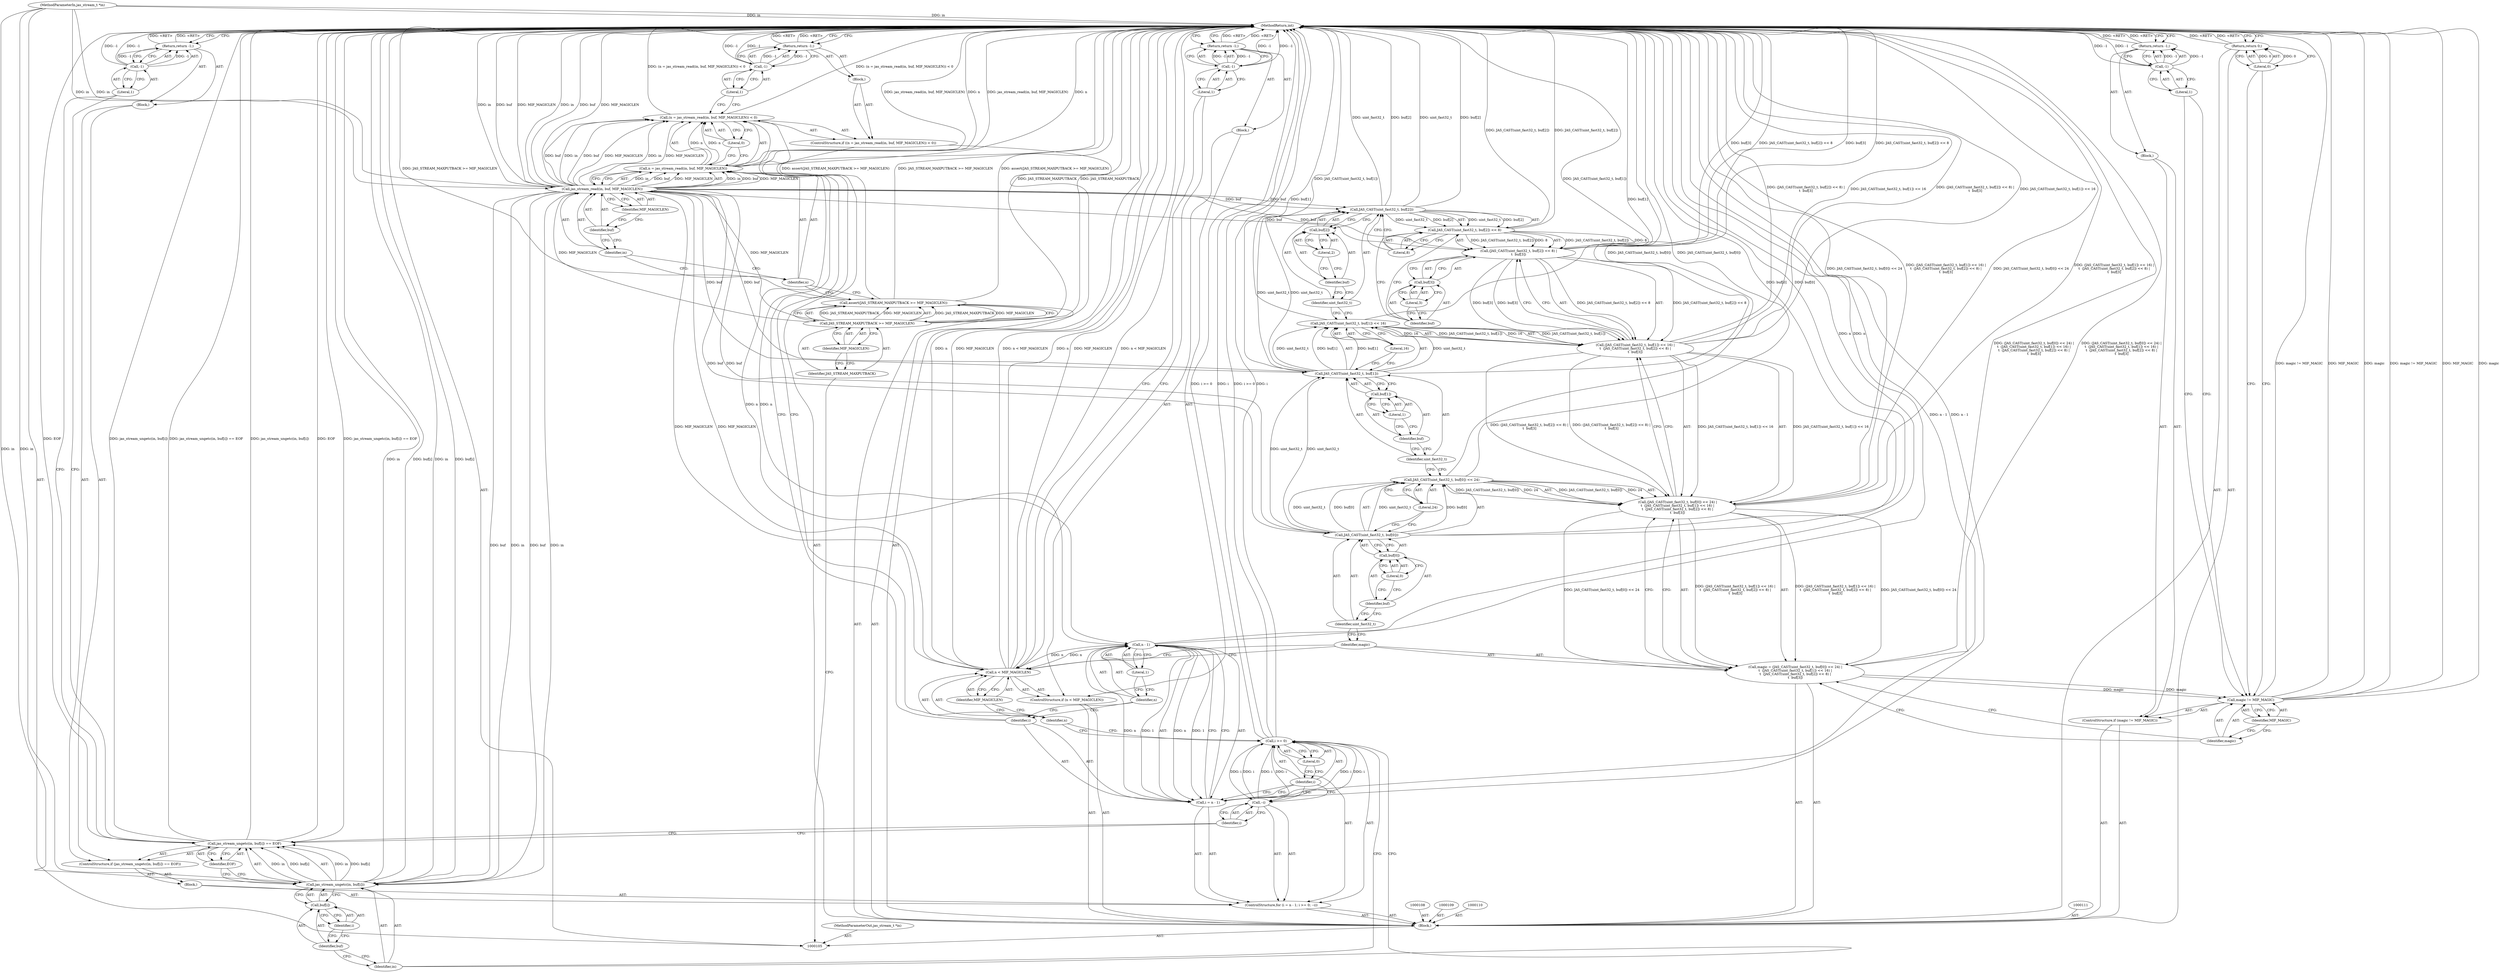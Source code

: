 digraph "0_jasper_d42b2388f7f8e0332c846675133acea151fc557a_43" {
"1000200" [label="(MethodReturn,int)"];
"1000106" [label="(MethodParameterIn,jas_stream_t *in)"];
"1000281" [label="(MethodParameterOut,jas_stream_t *in)"];
"1000116" [label="(ControlStructure,if ((n = jas_stream_read(in, buf, MIF_MAGICLEN)) < 0))"];
"1000120" [label="(Call,jas_stream_read(in, buf, MIF_MAGICLEN))"];
"1000121" [label="(Identifier,in)"];
"1000122" [label="(Identifier,buf)"];
"1000123" [label="(Identifier,MIF_MAGICLEN)"];
"1000117" [label="(Call,(n = jas_stream_read(in, buf, MIF_MAGICLEN)) < 0)"];
"1000124" [label="(Literal,0)"];
"1000125" [label="(Block,)"];
"1000118" [label="(Call,n = jas_stream_read(in, buf, MIF_MAGICLEN))"];
"1000119" [label="(Identifier,n)"];
"1000128" [label="(Literal,1)"];
"1000126" [label="(Return,return -1;)"];
"1000127" [label="(Call,-1)"];
"1000129" [label="(ControlStructure,for (i = n - 1; i >= 0; --i))"];
"1000132" [label="(Call,n - 1)"];
"1000133" [label="(Identifier,n)"];
"1000134" [label="(Literal,1)"];
"1000135" [label="(Call,i >= 0)"];
"1000136" [label="(Identifier,i)"];
"1000137" [label="(Literal,0)"];
"1000138" [label="(Call,--i)"];
"1000139" [label="(Identifier,i)"];
"1000140" [label="(Block,)"];
"1000130" [label="(Call,i = n - 1)"];
"1000131" [label="(Identifier,i)"];
"1000141" [label="(ControlStructure,if (jas_stream_ungetc(in, buf[i]) == EOF))"];
"1000144" [label="(Identifier,in)"];
"1000145" [label="(Call,buf[i])"];
"1000146" [label="(Identifier,buf)"];
"1000147" [label="(Identifier,i)"];
"1000148" [label="(Identifier,EOF)"];
"1000149" [label="(Block,)"];
"1000142" [label="(Call,jas_stream_ungetc(in, buf[i]) == EOF)"];
"1000143" [label="(Call,jas_stream_ungetc(in, buf[i]))"];
"1000107" [label="(Block,)"];
"1000151" [label="(Call,-1)"];
"1000152" [label="(Literal,1)"];
"1000150" [label="(Return,return -1;)"];
"1000153" [label="(ControlStructure,if (n < MIF_MAGICLEN))"];
"1000157" [label="(Block,)"];
"1000154" [label="(Call,n < MIF_MAGICLEN)"];
"1000155" [label="(Identifier,n)"];
"1000156" [label="(Identifier,MIF_MAGICLEN)"];
"1000160" [label="(Literal,1)"];
"1000158" [label="(Return,return -1;)"];
"1000159" [label="(Call,-1)"];
"1000161" [label="(Call,magic = (JAS_CAST(uint_fast32_t, buf[0]) << 24) |\n\t  (JAS_CAST(uint_fast32_t, buf[1]) << 16) |\n\t  (JAS_CAST(uint_fast32_t, buf[2]) << 8) |\n\t  buf[3])"];
"1000162" [label="(Identifier,magic)"];
"1000164" [label="(Call,JAS_CAST(uint_fast32_t, buf[0]) << 24)"];
"1000165" [label="(Call,JAS_CAST(uint_fast32_t, buf[0]))"];
"1000166" [label="(Identifier,uint_fast32_t)"];
"1000167" [label="(Call,buf[0])"];
"1000168" [label="(Identifier,buf)"];
"1000169" [label="(Literal,0)"];
"1000170" [label="(Literal,24)"];
"1000163" [label="(Call,(JAS_CAST(uint_fast32_t, buf[0]) << 24) |\n\t  (JAS_CAST(uint_fast32_t, buf[1]) << 16) |\n\t  (JAS_CAST(uint_fast32_t, buf[2]) << 8) |\n\t  buf[3])"];
"1000174" [label="(Identifier,uint_fast32_t)"];
"1000175" [label="(Call,buf[1])"];
"1000176" [label="(Identifier,buf)"];
"1000171" [label="(Call,(JAS_CAST(uint_fast32_t, buf[1]) << 16) |\n\t  (JAS_CAST(uint_fast32_t, buf[2]) << 8) |\n\t  buf[3])"];
"1000177" [label="(Literal,1)"];
"1000178" [label="(Literal,16)"];
"1000172" [label="(Call,JAS_CAST(uint_fast32_t, buf[1]) << 16)"];
"1000173" [label="(Call,JAS_CAST(uint_fast32_t, buf[1]))"];
"1000182" [label="(Identifier,uint_fast32_t)"];
"1000183" [label="(Call,buf[2])"];
"1000184" [label="(Identifier,buf)"];
"1000179" [label="(Call,(JAS_CAST(uint_fast32_t, buf[2]) << 8) |\n\t  buf[3])"];
"1000185" [label="(Literal,2)"];
"1000186" [label="(Literal,8)"];
"1000180" [label="(Call,JAS_CAST(uint_fast32_t, buf[2]) << 8)"];
"1000181" [label="(Call,JAS_CAST(uint_fast32_t, buf[2]))"];
"1000187" [label="(Call,buf[3])"];
"1000188" [label="(Identifier,buf)"];
"1000189" [label="(Literal,3)"];
"1000190" [label="(ControlStructure,if (magic != MIF_MAGIC))"];
"1000193" [label="(Identifier,MIF_MAGIC)"];
"1000194" [label="(Block,)"];
"1000191" [label="(Call,magic != MIF_MAGIC)"];
"1000192" [label="(Identifier,magic)"];
"1000197" [label="(Literal,1)"];
"1000195" [label="(Return,return -1;)"];
"1000196" [label="(Call,-1)"];
"1000198" [label="(Return,return 0;)"];
"1000199" [label="(Literal,0)"];
"1000112" [label="(Call,assert(JAS_STREAM_MAXPUTBACK >= MIF_MAGICLEN))"];
"1000115" [label="(Identifier,MIF_MAGICLEN)"];
"1000113" [label="(Call,JAS_STREAM_MAXPUTBACK >= MIF_MAGICLEN)"];
"1000114" [label="(Identifier,JAS_STREAM_MAXPUTBACK)"];
"1000200" -> "1000105"  [label="AST: "];
"1000200" -> "1000126"  [label="CFG: "];
"1000200" -> "1000150"  [label="CFG: "];
"1000200" -> "1000158"  [label="CFG: "];
"1000200" -> "1000195"  [label="CFG: "];
"1000200" -> "1000198"  [label="CFG: "];
"1000126" -> "1000200"  [label="DDG: <RET>"];
"1000198" -> "1000200"  [label="DDG: <RET>"];
"1000158" -> "1000200"  [label="DDG: <RET>"];
"1000151" -> "1000200"  [label="DDG: -1"];
"1000171" -> "1000200"  [label="DDG: (JAS_CAST(uint_fast32_t, buf[2]) << 8) |\n\t  buf[3]"];
"1000171" -> "1000200"  [label="DDG: JAS_CAST(uint_fast32_t, buf[1]) << 16"];
"1000113" -> "1000200"  [label="DDG: JAS_STREAM_MAXPUTBACK"];
"1000180" -> "1000200"  [label="DDG: JAS_CAST(uint_fast32_t, buf[2])"];
"1000142" -> "1000200"  [label="DDG: EOF"];
"1000142" -> "1000200"  [label="DDG: jas_stream_ungetc(in, buf[i]) == EOF"];
"1000142" -> "1000200"  [label="DDG: jas_stream_ungetc(in, buf[i])"];
"1000127" -> "1000200"  [label="DDG: -1"];
"1000154" -> "1000200"  [label="DDG: n < MIF_MAGICLEN"];
"1000154" -> "1000200"  [label="DDG: n"];
"1000154" -> "1000200"  [label="DDG: MIF_MAGICLEN"];
"1000118" -> "1000200"  [label="DDG: n"];
"1000118" -> "1000200"  [label="DDG: jas_stream_read(in, buf, MIF_MAGICLEN)"];
"1000164" -> "1000200"  [label="DDG: JAS_CAST(uint_fast32_t, buf[0])"];
"1000181" -> "1000200"  [label="DDG: uint_fast32_t"];
"1000181" -> "1000200"  [label="DDG: buf[2]"];
"1000159" -> "1000200"  [label="DDG: -1"];
"1000117" -> "1000200"  [label="DDG: (n = jas_stream_read(in, buf, MIF_MAGICLEN)) < 0"];
"1000163" -> "1000200"  [label="DDG: JAS_CAST(uint_fast32_t, buf[0]) << 24"];
"1000163" -> "1000200"  [label="DDG: (JAS_CAST(uint_fast32_t, buf[1]) << 16) |\n\t  (JAS_CAST(uint_fast32_t, buf[2]) << 8) |\n\t  buf[3]"];
"1000179" -> "1000200"  [label="DDG: buf[3]"];
"1000179" -> "1000200"  [label="DDG: JAS_CAST(uint_fast32_t, buf[2]) << 8"];
"1000120" -> "1000200"  [label="DDG: MIF_MAGICLEN"];
"1000120" -> "1000200"  [label="DDG: in"];
"1000120" -> "1000200"  [label="DDG: buf"];
"1000130" -> "1000200"  [label="DDG: n - 1"];
"1000143" -> "1000200"  [label="DDG: in"];
"1000143" -> "1000200"  [label="DDG: buf[i]"];
"1000165" -> "1000200"  [label="DDG: buf[0]"];
"1000191" -> "1000200"  [label="DDG: magic != MIF_MAGIC"];
"1000191" -> "1000200"  [label="DDG: MIF_MAGIC"];
"1000191" -> "1000200"  [label="DDG: magic"];
"1000132" -> "1000200"  [label="DDG: n"];
"1000112" -> "1000200"  [label="DDG: assert(JAS_STREAM_MAXPUTBACK >= MIF_MAGICLEN)"];
"1000112" -> "1000200"  [label="DDG: JAS_STREAM_MAXPUTBACK >= MIF_MAGICLEN"];
"1000135" -> "1000200"  [label="DDG: i >= 0"];
"1000135" -> "1000200"  [label="DDG: i"];
"1000172" -> "1000200"  [label="DDG: JAS_CAST(uint_fast32_t, buf[1])"];
"1000161" -> "1000200"  [label="DDG: (JAS_CAST(uint_fast32_t, buf[0]) << 24) |\n\t  (JAS_CAST(uint_fast32_t, buf[1]) << 16) |\n\t  (JAS_CAST(uint_fast32_t, buf[2]) << 8) |\n\t  buf[3]"];
"1000196" -> "1000200"  [label="DDG: -1"];
"1000106" -> "1000200"  [label="DDG: in"];
"1000173" -> "1000200"  [label="DDG: buf[1]"];
"1000195" -> "1000200"  [label="DDG: <RET>"];
"1000150" -> "1000200"  [label="DDG: <RET>"];
"1000106" -> "1000105"  [label="AST: "];
"1000106" -> "1000200"  [label="DDG: in"];
"1000106" -> "1000120"  [label="DDG: in"];
"1000106" -> "1000143"  [label="DDG: in"];
"1000281" -> "1000105"  [label="AST: "];
"1000116" -> "1000107"  [label="AST: "];
"1000117" -> "1000116"  [label="AST: "];
"1000125" -> "1000116"  [label="AST: "];
"1000120" -> "1000118"  [label="AST: "];
"1000120" -> "1000123"  [label="CFG: "];
"1000121" -> "1000120"  [label="AST: "];
"1000122" -> "1000120"  [label="AST: "];
"1000123" -> "1000120"  [label="AST: "];
"1000118" -> "1000120"  [label="CFG: "];
"1000120" -> "1000200"  [label="DDG: MIF_MAGICLEN"];
"1000120" -> "1000200"  [label="DDG: in"];
"1000120" -> "1000200"  [label="DDG: buf"];
"1000120" -> "1000117"  [label="DDG: in"];
"1000120" -> "1000117"  [label="DDG: buf"];
"1000120" -> "1000117"  [label="DDG: MIF_MAGICLEN"];
"1000120" -> "1000118"  [label="DDG: in"];
"1000120" -> "1000118"  [label="DDG: buf"];
"1000120" -> "1000118"  [label="DDG: MIF_MAGICLEN"];
"1000106" -> "1000120"  [label="DDG: in"];
"1000113" -> "1000120"  [label="DDG: MIF_MAGICLEN"];
"1000120" -> "1000143"  [label="DDG: in"];
"1000120" -> "1000143"  [label="DDG: buf"];
"1000120" -> "1000154"  [label="DDG: MIF_MAGICLEN"];
"1000120" -> "1000165"  [label="DDG: buf"];
"1000120" -> "1000173"  [label="DDG: buf"];
"1000120" -> "1000181"  [label="DDG: buf"];
"1000120" -> "1000179"  [label="DDG: buf"];
"1000121" -> "1000120"  [label="AST: "];
"1000121" -> "1000119"  [label="CFG: "];
"1000122" -> "1000121"  [label="CFG: "];
"1000122" -> "1000120"  [label="AST: "];
"1000122" -> "1000121"  [label="CFG: "];
"1000123" -> "1000122"  [label="CFG: "];
"1000123" -> "1000120"  [label="AST: "];
"1000123" -> "1000122"  [label="CFG: "];
"1000120" -> "1000123"  [label="CFG: "];
"1000117" -> "1000116"  [label="AST: "];
"1000117" -> "1000124"  [label="CFG: "];
"1000118" -> "1000117"  [label="AST: "];
"1000124" -> "1000117"  [label="AST: "];
"1000128" -> "1000117"  [label="CFG: "];
"1000131" -> "1000117"  [label="CFG: "];
"1000117" -> "1000200"  [label="DDG: (n = jas_stream_read(in, buf, MIF_MAGICLEN)) < 0"];
"1000118" -> "1000117"  [label="DDG: n"];
"1000120" -> "1000117"  [label="DDG: in"];
"1000120" -> "1000117"  [label="DDG: buf"];
"1000120" -> "1000117"  [label="DDG: MIF_MAGICLEN"];
"1000124" -> "1000117"  [label="AST: "];
"1000124" -> "1000118"  [label="CFG: "];
"1000117" -> "1000124"  [label="CFG: "];
"1000125" -> "1000116"  [label="AST: "];
"1000126" -> "1000125"  [label="AST: "];
"1000118" -> "1000117"  [label="AST: "];
"1000118" -> "1000120"  [label="CFG: "];
"1000119" -> "1000118"  [label="AST: "];
"1000120" -> "1000118"  [label="AST: "];
"1000124" -> "1000118"  [label="CFG: "];
"1000118" -> "1000200"  [label="DDG: n"];
"1000118" -> "1000200"  [label="DDG: jas_stream_read(in, buf, MIF_MAGICLEN)"];
"1000118" -> "1000117"  [label="DDG: n"];
"1000120" -> "1000118"  [label="DDG: in"];
"1000120" -> "1000118"  [label="DDG: buf"];
"1000120" -> "1000118"  [label="DDG: MIF_MAGICLEN"];
"1000118" -> "1000132"  [label="DDG: n"];
"1000119" -> "1000118"  [label="AST: "];
"1000119" -> "1000112"  [label="CFG: "];
"1000121" -> "1000119"  [label="CFG: "];
"1000128" -> "1000127"  [label="AST: "];
"1000128" -> "1000117"  [label="CFG: "];
"1000127" -> "1000128"  [label="CFG: "];
"1000126" -> "1000125"  [label="AST: "];
"1000126" -> "1000127"  [label="CFG: "];
"1000127" -> "1000126"  [label="AST: "];
"1000200" -> "1000126"  [label="CFG: "];
"1000126" -> "1000200"  [label="DDG: <RET>"];
"1000127" -> "1000126"  [label="DDG: -1"];
"1000127" -> "1000126"  [label="AST: "];
"1000127" -> "1000128"  [label="CFG: "];
"1000128" -> "1000127"  [label="AST: "];
"1000126" -> "1000127"  [label="CFG: "];
"1000127" -> "1000200"  [label="DDG: -1"];
"1000127" -> "1000126"  [label="DDG: -1"];
"1000129" -> "1000107"  [label="AST: "];
"1000130" -> "1000129"  [label="AST: "];
"1000135" -> "1000129"  [label="AST: "];
"1000138" -> "1000129"  [label="AST: "];
"1000140" -> "1000129"  [label="AST: "];
"1000132" -> "1000130"  [label="AST: "];
"1000132" -> "1000134"  [label="CFG: "];
"1000133" -> "1000132"  [label="AST: "];
"1000134" -> "1000132"  [label="AST: "];
"1000130" -> "1000132"  [label="CFG: "];
"1000132" -> "1000200"  [label="DDG: n"];
"1000132" -> "1000130"  [label="DDG: n"];
"1000132" -> "1000130"  [label="DDG: 1"];
"1000118" -> "1000132"  [label="DDG: n"];
"1000132" -> "1000154"  [label="DDG: n"];
"1000133" -> "1000132"  [label="AST: "];
"1000133" -> "1000131"  [label="CFG: "];
"1000134" -> "1000133"  [label="CFG: "];
"1000134" -> "1000132"  [label="AST: "];
"1000134" -> "1000133"  [label="CFG: "];
"1000132" -> "1000134"  [label="CFG: "];
"1000135" -> "1000129"  [label="AST: "];
"1000135" -> "1000137"  [label="CFG: "];
"1000136" -> "1000135"  [label="AST: "];
"1000137" -> "1000135"  [label="AST: "];
"1000144" -> "1000135"  [label="CFG: "];
"1000155" -> "1000135"  [label="CFG: "];
"1000135" -> "1000200"  [label="DDG: i >= 0"];
"1000135" -> "1000200"  [label="DDG: i"];
"1000138" -> "1000135"  [label="DDG: i"];
"1000130" -> "1000135"  [label="DDG: i"];
"1000135" -> "1000138"  [label="DDG: i"];
"1000136" -> "1000135"  [label="AST: "];
"1000136" -> "1000130"  [label="CFG: "];
"1000136" -> "1000138"  [label="CFG: "];
"1000137" -> "1000136"  [label="CFG: "];
"1000137" -> "1000135"  [label="AST: "];
"1000137" -> "1000136"  [label="CFG: "];
"1000135" -> "1000137"  [label="CFG: "];
"1000138" -> "1000129"  [label="AST: "];
"1000138" -> "1000139"  [label="CFG: "];
"1000139" -> "1000138"  [label="AST: "];
"1000136" -> "1000138"  [label="CFG: "];
"1000138" -> "1000135"  [label="DDG: i"];
"1000135" -> "1000138"  [label="DDG: i"];
"1000139" -> "1000138"  [label="AST: "];
"1000139" -> "1000142"  [label="CFG: "];
"1000138" -> "1000139"  [label="CFG: "];
"1000140" -> "1000129"  [label="AST: "];
"1000141" -> "1000140"  [label="AST: "];
"1000130" -> "1000129"  [label="AST: "];
"1000130" -> "1000132"  [label="CFG: "];
"1000131" -> "1000130"  [label="AST: "];
"1000132" -> "1000130"  [label="AST: "];
"1000136" -> "1000130"  [label="CFG: "];
"1000130" -> "1000200"  [label="DDG: n - 1"];
"1000132" -> "1000130"  [label="DDG: n"];
"1000132" -> "1000130"  [label="DDG: 1"];
"1000130" -> "1000135"  [label="DDG: i"];
"1000131" -> "1000130"  [label="AST: "];
"1000131" -> "1000117"  [label="CFG: "];
"1000133" -> "1000131"  [label="CFG: "];
"1000141" -> "1000140"  [label="AST: "];
"1000142" -> "1000141"  [label="AST: "];
"1000149" -> "1000141"  [label="AST: "];
"1000144" -> "1000143"  [label="AST: "];
"1000144" -> "1000135"  [label="CFG: "];
"1000146" -> "1000144"  [label="CFG: "];
"1000145" -> "1000143"  [label="AST: "];
"1000145" -> "1000147"  [label="CFG: "];
"1000146" -> "1000145"  [label="AST: "];
"1000147" -> "1000145"  [label="AST: "];
"1000143" -> "1000145"  [label="CFG: "];
"1000146" -> "1000145"  [label="AST: "];
"1000146" -> "1000144"  [label="CFG: "];
"1000147" -> "1000146"  [label="CFG: "];
"1000147" -> "1000145"  [label="AST: "];
"1000147" -> "1000146"  [label="CFG: "];
"1000145" -> "1000147"  [label="CFG: "];
"1000148" -> "1000142"  [label="AST: "];
"1000148" -> "1000143"  [label="CFG: "];
"1000142" -> "1000148"  [label="CFG: "];
"1000149" -> "1000141"  [label="AST: "];
"1000150" -> "1000149"  [label="AST: "];
"1000142" -> "1000141"  [label="AST: "];
"1000142" -> "1000148"  [label="CFG: "];
"1000143" -> "1000142"  [label="AST: "];
"1000148" -> "1000142"  [label="AST: "];
"1000152" -> "1000142"  [label="CFG: "];
"1000139" -> "1000142"  [label="CFG: "];
"1000142" -> "1000200"  [label="DDG: EOF"];
"1000142" -> "1000200"  [label="DDG: jas_stream_ungetc(in, buf[i]) == EOF"];
"1000142" -> "1000200"  [label="DDG: jas_stream_ungetc(in, buf[i])"];
"1000143" -> "1000142"  [label="DDG: in"];
"1000143" -> "1000142"  [label="DDG: buf[i]"];
"1000143" -> "1000142"  [label="AST: "];
"1000143" -> "1000145"  [label="CFG: "];
"1000144" -> "1000143"  [label="AST: "];
"1000145" -> "1000143"  [label="AST: "];
"1000148" -> "1000143"  [label="CFG: "];
"1000143" -> "1000200"  [label="DDG: in"];
"1000143" -> "1000200"  [label="DDG: buf[i]"];
"1000143" -> "1000142"  [label="DDG: in"];
"1000143" -> "1000142"  [label="DDG: buf[i]"];
"1000120" -> "1000143"  [label="DDG: in"];
"1000120" -> "1000143"  [label="DDG: buf"];
"1000106" -> "1000143"  [label="DDG: in"];
"1000107" -> "1000105"  [label="AST: "];
"1000108" -> "1000107"  [label="AST: "];
"1000109" -> "1000107"  [label="AST: "];
"1000110" -> "1000107"  [label="AST: "];
"1000111" -> "1000107"  [label="AST: "];
"1000112" -> "1000107"  [label="AST: "];
"1000116" -> "1000107"  [label="AST: "];
"1000129" -> "1000107"  [label="AST: "];
"1000153" -> "1000107"  [label="AST: "];
"1000161" -> "1000107"  [label="AST: "];
"1000190" -> "1000107"  [label="AST: "];
"1000198" -> "1000107"  [label="AST: "];
"1000151" -> "1000150"  [label="AST: "];
"1000151" -> "1000152"  [label="CFG: "];
"1000152" -> "1000151"  [label="AST: "];
"1000150" -> "1000151"  [label="CFG: "];
"1000151" -> "1000200"  [label="DDG: -1"];
"1000151" -> "1000150"  [label="DDG: -1"];
"1000152" -> "1000151"  [label="AST: "];
"1000152" -> "1000142"  [label="CFG: "];
"1000151" -> "1000152"  [label="CFG: "];
"1000150" -> "1000149"  [label="AST: "];
"1000150" -> "1000151"  [label="CFG: "];
"1000151" -> "1000150"  [label="AST: "];
"1000200" -> "1000150"  [label="CFG: "];
"1000150" -> "1000200"  [label="DDG: <RET>"];
"1000151" -> "1000150"  [label="DDG: -1"];
"1000153" -> "1000107"  [label="AST: "];
"1000154" -> "1000153"  [label="AST: "];
"1000157" -> "1000153"  [label="AST: "];
"1000157" -> "1000153"  [label="AST: "];
"1000158" -> "1000157"  [label="AST: "];
"1000154" -> "1000153"  [label="AST: "];
"1000154" -> "1000156"  [label="CFG: "];
"1000155" -> "1000154"  [label="AST: "];
"1000156" -> "1000154"  [label="AST: "];
"1000160" -> "1000154"  [label="CFG: "];
"1000162" -> "1000154"  [label="CFG: "];
"1000154" -> "1000200"  [label="DDG: n < MIF_MAGICLEN"];
"1000154" -> "1000200"  [label="DDG: n"];
"1000154" -> "1000200"  [label="DDG: MIF_MAGICLEN"];
"1000132" -> "1000154"  [label="DDG: n"];
"1000120" -> "1000154"  [label="DDG: MIF_MAGICLEN"];
"1000155" -> "1000154"  [label="AST: "];
"1000155" -> "1000135"  [label="CFG: "];
"1000156" -> "1000155"  [label="CFG: "];
"1000156" -> "1000154"  [label="AST: "];
"1000156" -> "1000155"  [label="CFG: "];
"1000154" -> "1000156"  [label="CFG: "];
"1000160" -> "1000159"  [label="AST: "];
"1000160" -> "1000154"  [label="CFG: "];
"1000159" -> "1000160"  [label="CFG: "];
"1000158" -> "1000157"  [label="AST: "];
"1000158" -> "1000159"  [label="CFG: "];
"1000159" -> "1000158"  [label="AST: "];
"1000200" -> "1000158"  [label="CFG: "];
"1000158" -> "1000200"  [label="DDG: <RET>"];
"1000159" -> "1000158"  [label="DDG: -1"];
"1000159" -> "1000158"  [label="AST: "];
"1000159" -> "1000160"  [label="CFG: "];
"1000160" -> "1000159"  [label="AST: "];
"1000158" -> "1000159"  [label="CFG: "];
"1000159" -> "1000200"  [label="DDG: -1"];
"1000159" -> "1000158"  [label="DDG: -1"];
"1000161" -> "1000107"  [label="AST: "];
"1000161" -> "1000163"  [label="CFG: "];
"1000162" -> "1000161"  [label="AST: "];
"1000163" -> "1000161"  [label="AST: "];
"1000192" -> "1000161"  [label="CFG: "];
"1000161" -> "1000200"  [label="DDG: (JAS_CAST(uint_fast32_t, buf[0]) << 24) |\n\t  (JAS_CAST(uint_fast32_t, buf[1]) << 16) |\n\t  (JAS_CAST(uint_fast32_t, buf[2]) << 8) |\n\t  buf[3]"];
"1000163" -> "1000161"  [label="DDG: JAS_CAST(uint_fast32_t, buf[0]) << 24"];
"1000163" -> "1000161"  [label="DDG: (JAS_CAST(uint_fast32_t, buf[1]) << 16) |\n\t  (JAS_CAST(uint_fast32_t, buf[2]) << 8) |\n\t  buf[3]"];
"1000161" -> "1000191"  [label="DDG: magic"];
"1000162" -> "1000161"  [label="AST: "];
"1000162" -> "1000154"  [label="CFG: "];
"1000166" -> "1000162"  [label="CFG: "];
"1000164" -> "1000163"  [label="AST: "];
"1000164" -> "1000170"  [label="CFG: "];
"1000165" -> "1000164"  [label="AST: "];
"1000170" -> "1000164"  [label="AST: "];
"1000174" -> "1000164"  [label="CFG: "];
"1000164" -> "1000200"  [label="DDG: JAS_CAST(uint_fast32_t, buf[0])"];
"1000164" -> "1000163"  [label="DDG: JAS_CAST(uint_fast32_t, buf[0])"];
"1000164" -> "1000163"  [label="DDG: 24"];
"1000165" -> "1000164"  [label="DDG: uint_fast32_t"];
"1000165" -> "1000164"  [label="DDG: buf[0]"];
"1000165" -> "1000164"  [label="AST: "];
"1000165" -> "1000167"  [label="CFG: "];
"1000166" -> "1000165"  [label="AST: "];
"1000167" -> "1000165"  [label="AST: "];
"1000170" -> "1000165"  [label="CFG: "];
"1000165" -> "1000200"  [label="DDG: buf[0]"];
"1000165" -> "1000164"  [label="DDG: uint_fast32_t"];
"1000165" -> "1000164"  [label="DDG: buf[0]"];
"1000120" -> "1000165"  [label="DDG: buf"];
"1000165" -> "1000173"  [label="DDG: uint_fast32_t"];
"1000166" -> "1000165"  [label="AST: "];
"1000166" -> "1000162"  [label="CFG: "];
"1000168" -> "1000166"  [label="CFG: "];
"1000167" -> "1000165"  [label="AST: "];
"1000167" -> "1000169"  [label="CFG: "];
"1000168" -> "1000167"  [label="AST: "];
"1000169" -> "1000167"  [label="AST: "];
"1000165" -> "1000167"  [label="CFG: "];
"1000168" -> "1000167"  [label="AST: "];
"1000168" -> "1000166"  [label="CFG: "];
"1000169" -> "1000168"  [label="CFG: "];
"1000169" -> "1000167"  [label="AST: "];
"1000169" -> "1000168"  [label="CFG: "];
"1000167" -> "1000169"  [label="CFG: "];
"1000170" -> "1000164"  [label="AST: "];
"1000170" -> "1000165"  [label="CFG: "];
"1000164" -> "1000170"  [label="CFG: "];
"1000163" -> "1000161"  [label="AST: "];
"1000163" -> "1000171"  [label="CFG: "];
"1000164" -> "1000163"  [label="AST: "];
"1000171" -> "1000163"  [label="AST: "];
"1000161" -> "1000163"  [label="CFG: "];
"1000163" -> "1000200"  [label="DDG: JAS_CAST(uint_fast32_t, buf[0]) << 24"];
"1000163" -> "1000200"  [label="DDG: (JAS_CAST(uint_fast32_t, buf[1]) << 16) |\n\t  (JAS_CAST(uint_fast32_t, buf[2]) << 8) |\n\t  buf[3]"];
"1000163" -> "1000161"  [label="DDG: JAS_CAST(uint_fast32_t, buf[0]) << 24"];
"1000163" -> "1000161"  [label="DDG: (JAS_CAST(uint_fast32_t, buf[1]) << 16) |\n\t  (JAS_CAST(uint_fast32_t, buf[2]) << 8) |\n\t  buf[3]"];
"1000164" -> "1000163"  [label="DDG: JAS_CAST(uint_fast32_t, buf[0])"];
"1000164" -> "1000163"  [label="DDG: 24"];
"1000171" -> "1000163"  [label="DDG: JAS_CAST(uint_fast32_t, buf[1]) << 16"];
"1000171" -> "1000163"  [label="DDG: (JAS_CAST(uint_fast32_t, buf[2]) << 8) |\n\t  buf[3]"];
"1000174" -> "1000173"  [label="AST: "];
"1000174" -> "1000164"  [label="CFG: "];
"1000176" -> "1000174"  [label="CFG: "];
"1000175" -> "1000173"  [label="AST: "];
"1000175" -> "1000177"  [label="CFG: "];
"1000176" -> "1000175"  [label="AST: "];
"1000177" -> "1000175"  [label="AST: "];
"1000173" -> "1000175"  [label="CFG: "];
"1000176" -> "1000175"  [label="AST: "];
"1000176" -> "1000174"  [label="CFG: "];
"1000177" -> "1000176"  [label="CFG: "];
"1000171" -> "1000163"  [label="AST: "];
"1000171" -> "1000179"  [label="CFG: "];
"1000172" -> "1000171"  [label="AST: "];
"1000179" -> "1000171"  [label="AST: "];
"1000163" -> "1000171"  [label="CFG: "];
"1000171" -> "1000200"  [label="DDG: (JAS_CAST(uint_fast32_t, buf[2]) << 8) |\n\t  buf[3]"];
"1000171" -> "1000200"  [label="DDG: JAS_CAST(uint_fast32_t, buf[1]) << 16"];
"1000171" -> "1000163"  [label="DDG: JAS_CAST(uint_fast32_t, buf[1]) << 16"];
"1000171" -> "1000163"  [label="DDG: (JAS_CAST(uint_fast32_t, buf[2]) << 8) |\n\t  buf[3]"];
"1000172" -> "1000171"  [label="DDG: JAS_CAST(uint_fast32_t, buf[1])"];
"1000172" -> "1000171"  [label="DDG: 16"];
"1000179" -> "1000171"  [label="DDG: JAS_CAST(uint_fast32_t, buf[2]) << 8"];
"1000179" -> "1000171"  [label="DDG: buf[3]"];
"1000177" -> "1000175"  [label="AST: "];
"1000177" -> "1000176"  [label="CFG: "];
"1000175" -> "1000177"  [label="CFG: "];
"1000178" -> "1000172"  [label="AST: "];
"1000178" -> "1000173"  [label="CFG: "];
"1000172" -> "1000178"  [label="CFG: "];
"1000172" -> "1000171"  [label="AST: "];
"1000172" -> "1000178"  [label="CFG: "];
"1000173" -> "1000172"  [label="AST: "];
"1000178" -> "1000172"  [label="AST: "];
"1000182" -> "1000172"  [label="CFG: "];
"1000172" -> "1000200"  [label="DDG: JAS_CAST(uint_fast32_t, buf[1])"];
"1000172" -> "1000171"  [label="DDG: JAS_CAST(uint_fast32_t, buf[1])"];
"1000172" -> "1000171"  [label="DDG: 16"];
"1000173" -> "1000172"  [label="DDG: uint_fast32_t"];
"1000173" -> "1000172"  [label="DDG: buf[1]"];
"1000173" -> "1000172"  [label="AST: "];
"1000173" -> "1000175"  [label="CFG: "];
"1000174" -> "1000173"  [label="AST: "];
"1000175" -> "1000173"  [label="AST: "];
"1000178" -> "1000173"  [label="CFG: "];
"1000173" -> "1000200"  [label="DDG: buf[1]"];
"1000173" -> "1000172"  [label="DDG: uint_fast32_t"];
"1000173" -> "1000172"  [label="DDG: buf[1]"];
"1000165" -> "1000173"  [label="DDG: uint_fast32_t"];
"1000120" -> "1000173"  [label="DDG: buf"];
"1000173" -> "1000181"  [label="DDG: uint_fast32_t"];
"1000182" -> "1000181"  [label="AST: "];
"1000182" -> "1000172"  [label="CFG: "];
"1000184" -> "1000182"  [label="CFG: "];
"1000183" -> "1000181"  [label="AST: "];
"1000183" -> "1000185"  [label="CFG: "];
"1000184" -> "1000183"  [label="AST: "];
"1000185" -> "1000183"  [label="AST: "];
"1000181" -> "1000183"  [label="CFG: "];
"1000184" -> "1000183"  [label="AST: "];
"1000184" -> "1000182"  [label="CFG: "];
"1000185" -> "1000184"  [label="CFG: "];
"1000179" -> "1000171"  [label="AST: "];
"1000179" -> "1000187"  [label="CFG: "];
"1000180" -> "1000179"  [label="AST: "];
"1000187" -> "1000179"  [label="AST: "];
"1000171" -> "1000179"  [label="CFG: "];
"1000179" -> "1000200"  [label="DDG: buf[3]"];
"1000179" -> "1000200"  [label="DDG: JAS_CAST(uint_fast32_t, buf[2]) << 8"];
"1000179" -> "1000171"  [label="DDG: JAS_CAST(uint_fast32_t, buf[2]) << 8"];
"1000179" -> "1000171"  [label="DDG: buf[3]"];
"1000180" -> "1000179"  [label="DDG: JAS_CAST(uint_fast32_t, buf[2])"];
"1000180" -> "1000179"  [label="DDG: 8"];
"1000120" -> "1000179"  [label="DDG: buf"];
"1000185" -> "1000183"  [label="AST: "];
"1000185" -> "1000184"  [label="CFG: "];
"1000183" -> "1000185"  [label="CFG: "];
"1000186" -> "1000180"  [label="AST: "];
"1000186" -> "1000181"  [label="CFG: "];
"1000180" -> "1000186"  [label="CFG: "];
"1000180" -> "1000179"  [label="AST: "];
"1000180" -> "1000186"  [label="CFG: "];
"1000181" -> "1000180"  [label="AST: "];
"1000186" -> "1000180"  [label="AST: "];
"1000188" -> "1000180"  [label="CFG: "];
"1000180" -> "1000200"  [label="DDG: JAS_CAST(uint_fast32_t, buf[2])"];
"1000180" -> "1000179"  [label="DDG: JAS_CAST(uint_fast32_t, buf[2])"];
"1000180" -> "1000179"  [label="DDG: 8"];
"1000181" -> "1000180"  [label="DDG: uint_fast32_t"];
"1000181" -> "1000180"  [label="DDG: buf[2]"];
"1000181" -> "1000180"  [label="AST: "];
"1000181" -> "1000183"  [label="CFG: "];
"1000182" -> "1000181"  [label="AST: "];
"1000183" -> "1000181"  [label="AST: "];
"1000186" -> "1000181"  [label="CFG: "];
"1000181" -> "1000200"  [label="DDG: uint_fast32_t"];
"1000181" -> "1000200"  [label="DDG: buf[2]"];
"1000181" -> "1000180"  [label="DDG: uint_fast32_t"];
"1000181" -> "1000180"  [label="DDG: buf[2]"];
"1000173" -> "1000181"  [label="DDG: uint_fast32_t"];
"1000120" -> "1000181"  [label="DDG: buf"];
"1000187" -> "1000179"  [label="AST: "];
"1000187" -> "1000189"  [label="CFG: "];
"1000188" -> "1000187"  [label="AST: "];
"1000189" -> "1000187"  [label="AST: "];
"1000179" -> "1000187"  [label="CFG: "];
"1000188" -> "1000187"  [label="AST: "];
"1000188" -> "1000180"  [label="CFG: "];
"1000189" -> "1000188"  [label="CFG: "];
"1000189" -> "1000187"  [label="AST: "];
"1000189" -> "1000188"  [label="CFG: "];
"1000187" -> "1000189"  [label="CFG: "];
"1000190" -> "1000107"  [label="AST: "];
"1000191" -> "1000190"  [label="AST: "];
"1000194" -> "1000190"  [label="AST: "];
"1000193" -> "1000191"  [label="AST: "];
"1000193" -> "1000192"  [label="CFG: "];
"1000191" -> "1000193"  [label="CFG: "];
"1000194" -> "1000190"  [label="AST: "];
"1000195" -> "1000194"  [label="AST: "];
"1000191" -> "1000190"  [label="AST: "];
"1000191" -> "1000193"  [label="CFG: "];
"1000192" -> "1000191"  [label="AST: "];
"1000193" -> "1000191"  [label="AST: "];
"1000197" -> "1000191"  [label="CFG: "];
"1000199" -> "1000191"  [label="CFG: "];
"1000191" -> "1000200"  [label="DDG: magic != MIF_MAGIC"];
"1000191" -> "1000200"  [label="DDG: MIF_MAGIC"];
"1000191" -> "1000200"  [label="DDG: magic"];
"1000161" -> "1000191"  [label="DDG: magic"];
"1000192" -> "1000191"  [label="AST: "];
"1000192" -> "1000161"  [label="CFG: "];
"1000193" -> "1000192"  [label="CFG: "];
"1000197" -> "1000196"  [label="AST: "];
"1000197" -> "1000191"  [label="CFG: "];
"1000196" -> "1000197"  [label="CFG: "];
"1000195" -> "1000194"  [label="AST: "];
"1000195" -> "1000196"  [label="CFG: "];
"1000196" -> "1000195"  [label="AST: "];
"1000200" -> "1000195"  [label="CFG: "];
"1000195" -> "1000200"  [label="DDG: <RET>"];
"1000196" -> "1000195"  [label="DDG: -1"];
"1000196" -> "1000195"  [label="AST: "];
"1000196" -> "1000197"  [label="CFG: "];
"1000197" -> "1000196"  [label="AST: "];
"1000195" -> "1000196"  [label="CFG: "];
"1000196" -> "1000200"  [label="DDG: -1"];
"1000196" -> "1000195"  [label="DDG: -1"];
"1000198" -> "1000107"  [label="AST: "];
"1000198" -> "1000199"  [label="CFG: "];
"1000199" -> "1000198"  [label="AST: "];
"1000200" -> "1000198"  [label="CFG: "];
"1000198" -> "1000200"  [label="DDG: <RET>"];
"1000199" -> "1000198"  [label="DDG: 0"];
"1000199" -> "1000198"  [label="AST: "];
"1000199" -> "1000191"  [label="CFG: "];
"1000198" -> "1000199"  [label="CFG: "];
"1000199" -> "1000198"  [label="DDG: 0"];
"1000112" -> "1000107"  [label="AST: "];
"1000112" -> "1000113"  [label="CFG: "];
"1000113" -> "1000112"  [label="AST: "];
"1000119" -> "1000112"  [label="CFG: "];
"1000112" -> "1000200"  [label="DDG: assert(JAS_STREAM_MAXPUTBACK >= MIF_MAGICLEN)"];
"1000112" -> "1000200"  [label="DDG: JAS_STREAM_MAXPUTBACK >= MIF_MAGICLEN"];
"1000113" -> "1000112"  [label="DDG: JAS_STREAM_MAXPUTBACK"];
"1000113" -> "1000112"  [label="DDG: MIF_MAGICLEN"];
"1000115" -> "1000113"  [label="AST: "];
"1000115" -> "1000114"  [label="CFG: "];
"1000113" -> "1000115"  [label="CFG: "];
"1000113" -> "1000112"  [label="AST: "];
"1000113" -> "1000115"  [label="CFG: "];
"1000114" -> "1000113"  [label="AST: "];
"1000115" -> "1000113"  [label="AST: "];
"1000112" -> "1000113"  [label="CFG: "];
"1000113" -> "1000200"  [label="DDG: JAS_STREAM_MAXPUTBACK"];
"1000113" -> "1000112"  [label="DDG: JAS_STREAM_MAXPUTBACK"];
"1000113" -> "1000112"  [label="DDG: MIF_MAGICLEN"];
"1000113" -> "1000120"  [label="DDG: MIF_MAGICLEN"];
"1000114" -> "1000113"  [label="AST: "];
"1000114" -> "1000105"  [label="CFG: "];
"1000115" -> "1000114"  [label="CFG: "];
}
